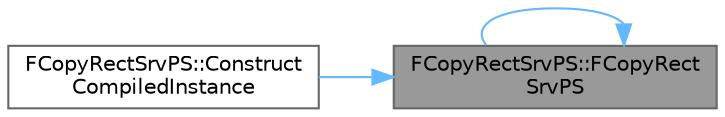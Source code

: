 digraph "FCopyRectSrvPS::FCopyRectSrvPS"
{
 // INTERACTIVE_SVG=YES
 // LATEX_PDF_SIZE
  bgcolor="transparent";
  edge [fontname=Helvetica,fontsize=10,labelfontname=Helvetica,labelfontsize=10];
  node [fontname=Helvetica,fontsize=10,shape=box,height=0.2,width=0.4];
  rankdir="RL";
  Node1 [id="Node000001",label="FCopyRectSrvPS::FCopyRect\lSrvPS",height=0.2,width=0.4,color="gray40", fillcolor="grey60", style="filled", fontcolor="black",tooltip=" "];
  Node1 -> Node1 [id="edge1_Node000001_Node000001",dir="back",color="steelblue1",style="solid",tooltip=" "];
  Node1 -> Node2 [id="edge2_Node000001_Node000002",dir="back",color="steelblue1",style="solid",tooltip=" "];
  Node2 [id="Node000002",label="FCopyRectSrvPS::Construct\lCompiledInstance",height=0.2,width=0.4,color="grey40", fillcolor="white", style="filled",URL="$d1/de6/classFCopyRectSrvPS.html#a7bca7824e8c0c3a6bbdc097d9df52b22",tooltip=" "];
}

